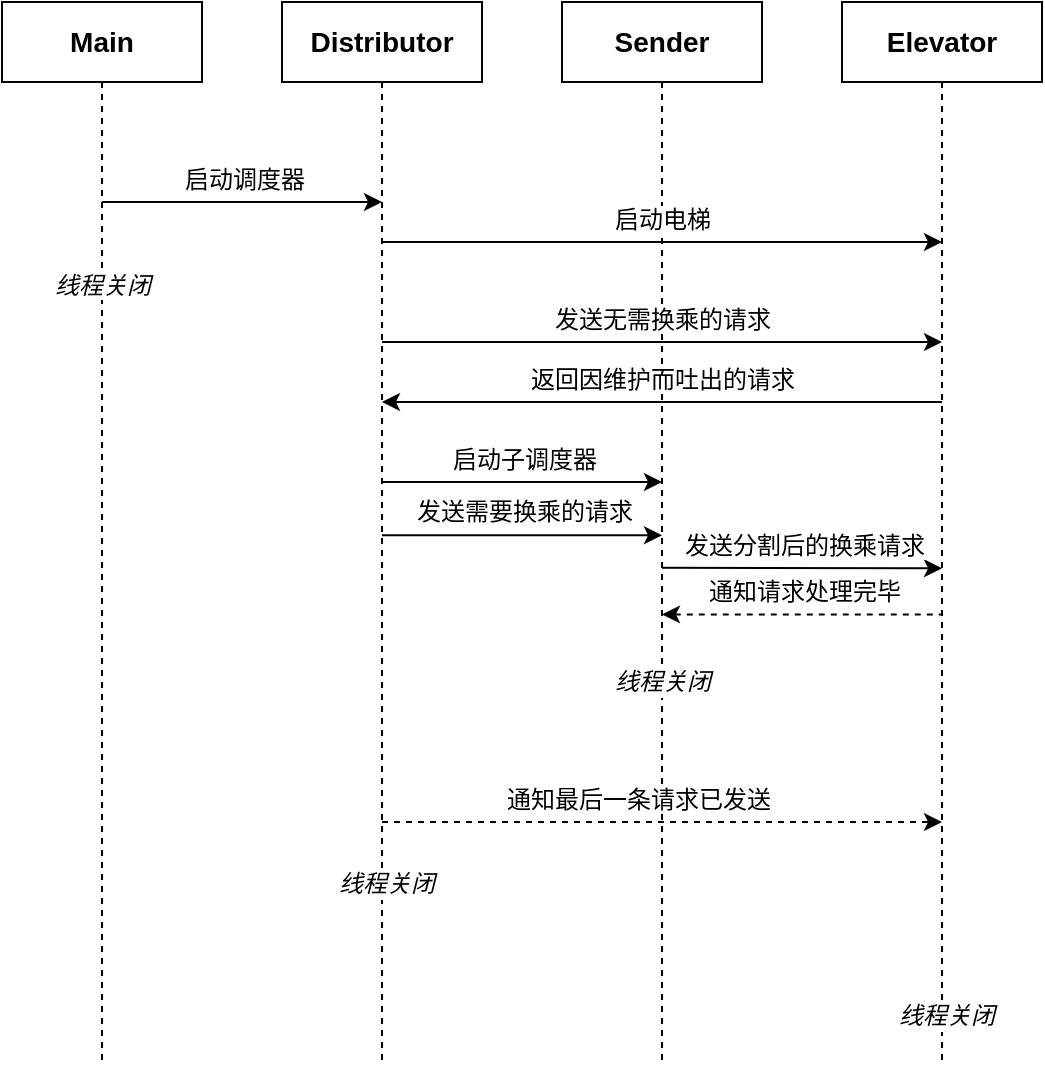 <mxfile version="20.3.0" type="device"><diagram id="qTsMt7T9GKqw3819lsP6" name="第 1 页"><mxGraphModel dx="2687" dy="1580" grid="1" gridSize="10" guides="1" tooltips="1" connect="1" arrows="1" fold="1" page="0" pageScale="1" pageWidth="426" pageHeight="400" background="none" math="0" shadow="0"><root><mxCell id="0"/><mxCell id="1" parent="0"/><mxCell id="P6BamSd2XyHi6j-d9SBJ-3" style="edgeStyle=orthogonalEdgeStyle;rounded=0;orthogonalLoop=1;jettySize=auto;html=1;fontSize=21;dashed=1;endArrow=none;endFill=0;" edge="1" parent="1" source="P6BamSd2XyHi6j-d9SBJ-1"><mxGeometry relative="1" as="geometry"><mxPoint x="-530" y="230" as="targetPoint"/><Array as="points"><mxPoint x="-530" y="-140"/></Array></mxGeometry></mxCell><mxCell id="P6BamSd2XyHi6j-d9SBJ-1" value="Main" style="rounded=0;whiteSpace=wrap;html=1;fontStyle=1;fontSize=14;" vertex="1" parent="1"><mxGeometry x="-580" y="-300" width="100" height="40" as="geometry"/></mxCell><mxCell id="P6BamSd2XyHi6j-d9SBJ-4" style="edgeStyle=orthogonalEdgeStyle;rounded=0;orthogonalLoop=1;jettySize=auto;html=1;fontSize=21;dashed=1;endArrow=none;endFill=0;" edge="1" parent="1" source="P6BamSd2XyHi6j-d9SBJ-5"><mxGeometry relative="1" as="geometry"><mxPoint x="-390" y="230" as="targetPoint"/></mxGeometry></mxCell><mxCell id="P6BamSd2XyHi6j-d9SBJ-36" value="线程关闭" style="edgeLabel;html=1;align=center;verticalAlign=middle;resizable=0;points=[];fontSize=12;fontStyle=2" vertex="1" connectable="0" parent="P6BamSd2XyHi6j-d9SBJ-4"><mxGeometry x="0.635" y="2" relative="1" as="geometry"><mxPoint as="offset"/></mxGeometry></mxCell><mxCell id="P6BamSd2XyHi6j-d9SBJ-5" value="Distributor" style="rounded=0;whiteSpace=wrap;html=1;fontStyle=1;fontSize=14;" vertex="1" parent="1"><mxGeometry x="-440" y="-300" width="100" height="40" as="geometry"/></mxCell><mxCell id="P6BamSd2XyHi6j-d9SBJ-6" style="edgeStyle=orthogonalEdgeStyle;rounded=0;orthogonalLoop=1;jettySize=auto;html=1;fontSize=21;dashed=1;endArrow=none;endFill=0;" edge="1" parent="1" source="P6BamSd2XyHi6j-d9SBJ-7"><mxGeometry relative="1" as="geometry"><mxPoint x="-250" y="230" as="targetPoint"/></mxGeometry></mxCell><mxCell id="P6BamSd2XyHi6j-d9SBJ-35" value="线程关闭" style="edgeLabel;html=1;align=center;verticalAlign=middle;resizable=0;points=[];fontSize=12;fontStyle=2" vertex="1" connectable="0" parent="P6BamSd2XyHi6j-d9SBJ-6"><mxGeometry x="0.611" relative="1" as="geometry"><mxPoint y="-95" as="offset"/></mxGeometry></mxCell><mxCell id="P6BamSd2XyHi6j-d9SBJ-7" value="Sender" style="rounded=0;whiteSpace=wrap;html=1;fontStyle=1;fontSize=14;" vertex="1" parent="1"><mxGeometry x="-300" y="-300" width="100" height="40" as="geometry"/></mxCell><mxCell id="P6BamSd2XyHi6j-d9SBJ-8" style="edgeStyle=orthogonalEdgeStyle;rounded=0;orthogonalLoop=1;jettySize=auto;html=1;fontSize=21;dashed=1;endArrow=none;endFill=0;" edge="1" parent="1" source="P6BamSd2XyHi6j-d9SBJ-9"><mxGeometry relative="1" as="geometry"><mxPoint x="-110" y="230" as="targetPoint"/></mxGeometry></mxCell><mxCell id="P6BamSd2XyHi6j-d9SBJ-37" value="线程关闭" style="edgeLabel;html=1;align=center;verticalAlign=middle;resizable=0;points=[];fontSize=12;fontStyle=2" vertex="1" connectable="0" parent="P6BamSd2XyHi6j-d9SBJ-8"><mxGeometry x="0.906" y="2" relative="1" as="geometry"><mxPoint as="offset"/></mxGeometry></mxCell><mxCell id="P6BamSd2XyHi6j-d9SBJ-9" value="Elevator" style="rounded=0;whiteSpace=wrap;html=1;fontStyle=1;fontSize=14;" vertex="1" parent="1"><mxGeometry x="-160" y="-300" width="100" height="40" as="geometry"/></mxCell><mxCell id="P6BamSd2XyHi6j-d9SBJ-10" value="" style="endArrow=classic;html=1;rounded=0;fontSize=14;verticalAlign=middle;" edge="1" parent="1"><mxGeometry width="50" height="50" relative="1" as="geometry"><mxPoint x="-530" y="-200" as="sourcePoint"/><mxPoint x="-390" y="-200" as="targetPoint"/></mxGeometry></mxCell><mxCell id="P6BamSd2XyHi6j-d9SBJ-13" value="启动调度器" style="edgeLabel;html=1;align=center;verticalAlign=bottom;resizable=0;points=[];fontSize=12;" vertex="1" connectable="0" parent="P6BamSd2XyHi6j-d9SBJ-10"><mxGeometry x="-0.178" y="3" relative="1" as="geometry"><mxPoint x="13" as="offset"/></mxGeometry></mxCell><mxCell id="P6BamSd2XyHi6j-d9SBJ-14" value="" style="endArrow=classic;html=1;rounded=0;fontSize=14;verticalAlign=middle;" edge="1" parent="1"><mxGeometry width="50" height="50" relative="1" as="geometry"><mxPoint x="-390" y="-180" as="sourcePoint"/><mxPoint x="-110" y="-180" as="targetPoint"/></mxGeometry></mxCell><mxCell id="P6BamSd2XyHi6j-d9SBJ-15" value="启动电梯" style="edgeLabel;html=1;align=center;verticalAlign=bottom;resizable=0;points=[];fontSize=12;" vertex="1" connectable="0" parent="P6BamSd2XyHi6j-d9SBJ-14"><mxGeometry x="-0.178" y="3" relative="1" as="geometry"><mxPoint x="25" as="offset"/></mxGeometry></mxCell><mxCell id="P6BamSd2XyHi6j-d9SBJ-16" value="" style="endArrow=classic;html=1;rounded=0;fontSize=14;verticalAlign=middle;" edge="1" parent="1"><mxGeometry width="50" height="50" relative="1" as="geometry"><mxPoint x="-390" y="-130" as="sourcePoint"/><mxPoint x="-110" y="-130" as="targetPoint"/></mxGeometry></mxCell><mxCell id="P6BamSd2XyHi6j-d9SBJ-17" value="发送无需换乘的请求" style="edgeLabel;html=1;align=center;verticalAlign=bottom;resizable=0;points=[];fontSize=12;" vertex="1" connectable="0" parent="P6BamSd2XyHi6j-d9SBJ-16"><mxGeometry x="-0.178" y="3" relative="1" as="geometry"><mxPoint x="25" as="offset"/></mxGeometry></mxCell><mxCell id="P6BamSd2XyHi6j-d9SBJ-18" value="" style="endArrow=none;html=1;rounded=0;fontSize=14;verticalAlign=middle;startArrow=classic;startFill=1;endFill=0;" edge="1" parent="1"><mxGeometry width="50" height="50" relative="1" as="geometry"><mxPoint x="-390" y="-100" as="sourcePoint"/><mxPoint x="-110" y="-100" as="targetPoint"/></mxGeometry></mxCell><mxCell id="P6BamSd2XyHi6j-d9SBJ-19" value="返回因维护而吐出的请求" style="edgeLabel;html=1;align=center;verticalAlign=bottom;resizable=0;points=[];fontSize=12;" vertex="1" connectable="0" parent="P6BamSd2XyHi6j-d9SBJ-18"><mxGeometry x="-0.178" y="3" relative="1" as="geometry"><mxPoint x="25" as="offset"/></mxGeometry></mxCell><mxCell id="P6BamSd2XyHi6j-d9SBJ-20" value="" style="endArrow=classic;html=1;rounded=0;fontSize=14;verticalAlign=middle;" edge="1" parent="1"><mxGeometry width="50" height="50" relative="1" as="geometry"><mxPoint x="-390" y="-60" as="sourcePoint"/><mxPoint x="-250" y="-60" as="targetPoint"/></mxGeometry></mxCell><mxCell id="P6BamSd2XyHi6j-d9SBJ-21" value="启动子调度器" style="edgeLabel;html=1;align=center;verticalAlign=bottom;resizable=0;points=[];fontSize=12;" vertex="1" connectable="0" parent="P6BamSd2XyHi6j-d9SBJ-20"><mxGeometry x="-0.178" y="3" relative="1" as="geometry"><mxPoint x="13" as="offset"/></mxGeometry></mxCell><mxCell id="P6BamSd2XyHi6j-d9SBJ-22" value="" style="endArrow=classic;html=1;rounded=0;fontSize=14;verticalAlign=middle;" edge="1" parent="1"><mxGeometry width="50" height="50" relative="1" as="geometry"><mxPoint x="-250" y="-17.13" as="sourcePoint"/><mxPoint x="-110" y="-16.81" as="targetPoint"/></mxGeometry></mxCell><mxCell id="P6BamSd2XyHi6j-d9SBJ-23" value="发送分割后的换乘请求" style="edgeLabel;html=1;align=center;verticalAlign=bottom;resizable=0;points=[];fontSize=12;" vertex="1" connectable="0" parent="P6BamSd2XyHi6j-d9SBJ-22"><mxGeometry x="-0.178" y="3" relative="1" as="geometry"><mxPoint x="13" as="offset"/></mxGeometry></mxCell><mxCell id="P6BamSd2XyHi6j-d9SBJ-26" value="" style="endArrow=none;html=1;rounded=0;fontSize=14;verticalAlign=middle;startArrow=classic;startFill=1;endFill=0;dashed=1;" edge="1" parent="1"><mxGeometry width="50" height="50" relative="1" as="geometry"><mxPoint x="-250" y="6.19" as="sourcePoint"/><mxPoint x="-110" y="6.19" as="targetPoint"/></mxGeometry></mxCell><mxCell id="P6BamSd2XyHi6j-d9SBJ-27" value="通知请求处理完毕" style="edgeLabel;html=1;align=center;verticalAlign=bottom;resizable=0;points=[];fontSize=12;" vertex="1" connectable="0" parent="P6BamSd2XyHi6j-d9SBJ-26"><mxGeometry x="-0.178" y="3" relative="1" as="geometry"><mxPoint x="13" as="offset"/></mxGeometry></mxCell><mxCell id="P6BamSd2XyHi6j-d9SBJ-30" value="" style="endArrow=classic;html=1;rounded=0;fontSize=14;verticalAlign=middle;dashed=1;" edge="1" parent="1"><mxGeometry width="50" height="50" relative="1" as="geometry"><mxPoint x="-390" y="110" as="sourcePoint"/><mxPoint x="-110" y="110" as="targetPoint"/></mxGeometry></mxCell><mxCell id="P6BamSd2XyHi6j-d9SBJ-31" value="通知最后一条请求已发送" style="edgeLabel;html=1;align=center;verticalAlign=bottom;resizable=0;points=[];fontSize=12;" vertex="1" connectable="0" parent="P6BamSd2XyHi6j-d9SBJ-30"><mxGeometry x="-0.178" y="3" relative="1" as="geometry"><mxPoint x="13" as="offset"/></mxGeometry></mxCell><mxCell id="P6BamSd2XyHi6j-d9SBJ-32" value="" style="endArrow=classic;html=1;rounded=0;fontSize=14;verticalAlign=middle;" edge="1" parent="1"><mxGeometry width="50" height="50" relative="1" as="geometry"><mxPoint x="-390" y="-33.38" as="sourcePoint"/><mxPoint x="-250" y="-33.38" as="targetPoint"/></mxGeometry></mxCell><mxCell id="P6BamSd2XyHi6j-d9SBJ-33" value="发送需要换乘的请求" style="edgeLabel;html=1;align=center;verticalAlign=bottom;resizable=0;points=[];fontSize=12;" vertex="1" connectable="0" parent="P6BamSd2XyHi6j-d9SBJ-32"><mxGeometry x="-0.178" y="3" relative="1" as="geometry"><mxPoint x="13" as="offset"/></mxGeometry></mxCell><mxCell id="P6BamSd2XyHi6j-d9SBJ-34" value="线程关闭" style="edgeLabel;html=1;align=center;verticalAlign=bottom;resizable=0;points=[];fontSize=12;fontStyle=2" vertex="1" connectable="0" parent="1"><mxGeometry x="-530.001" y="-150" as="geometry"/></mxCell></root></mxGraphModel></diagram></mxfile>